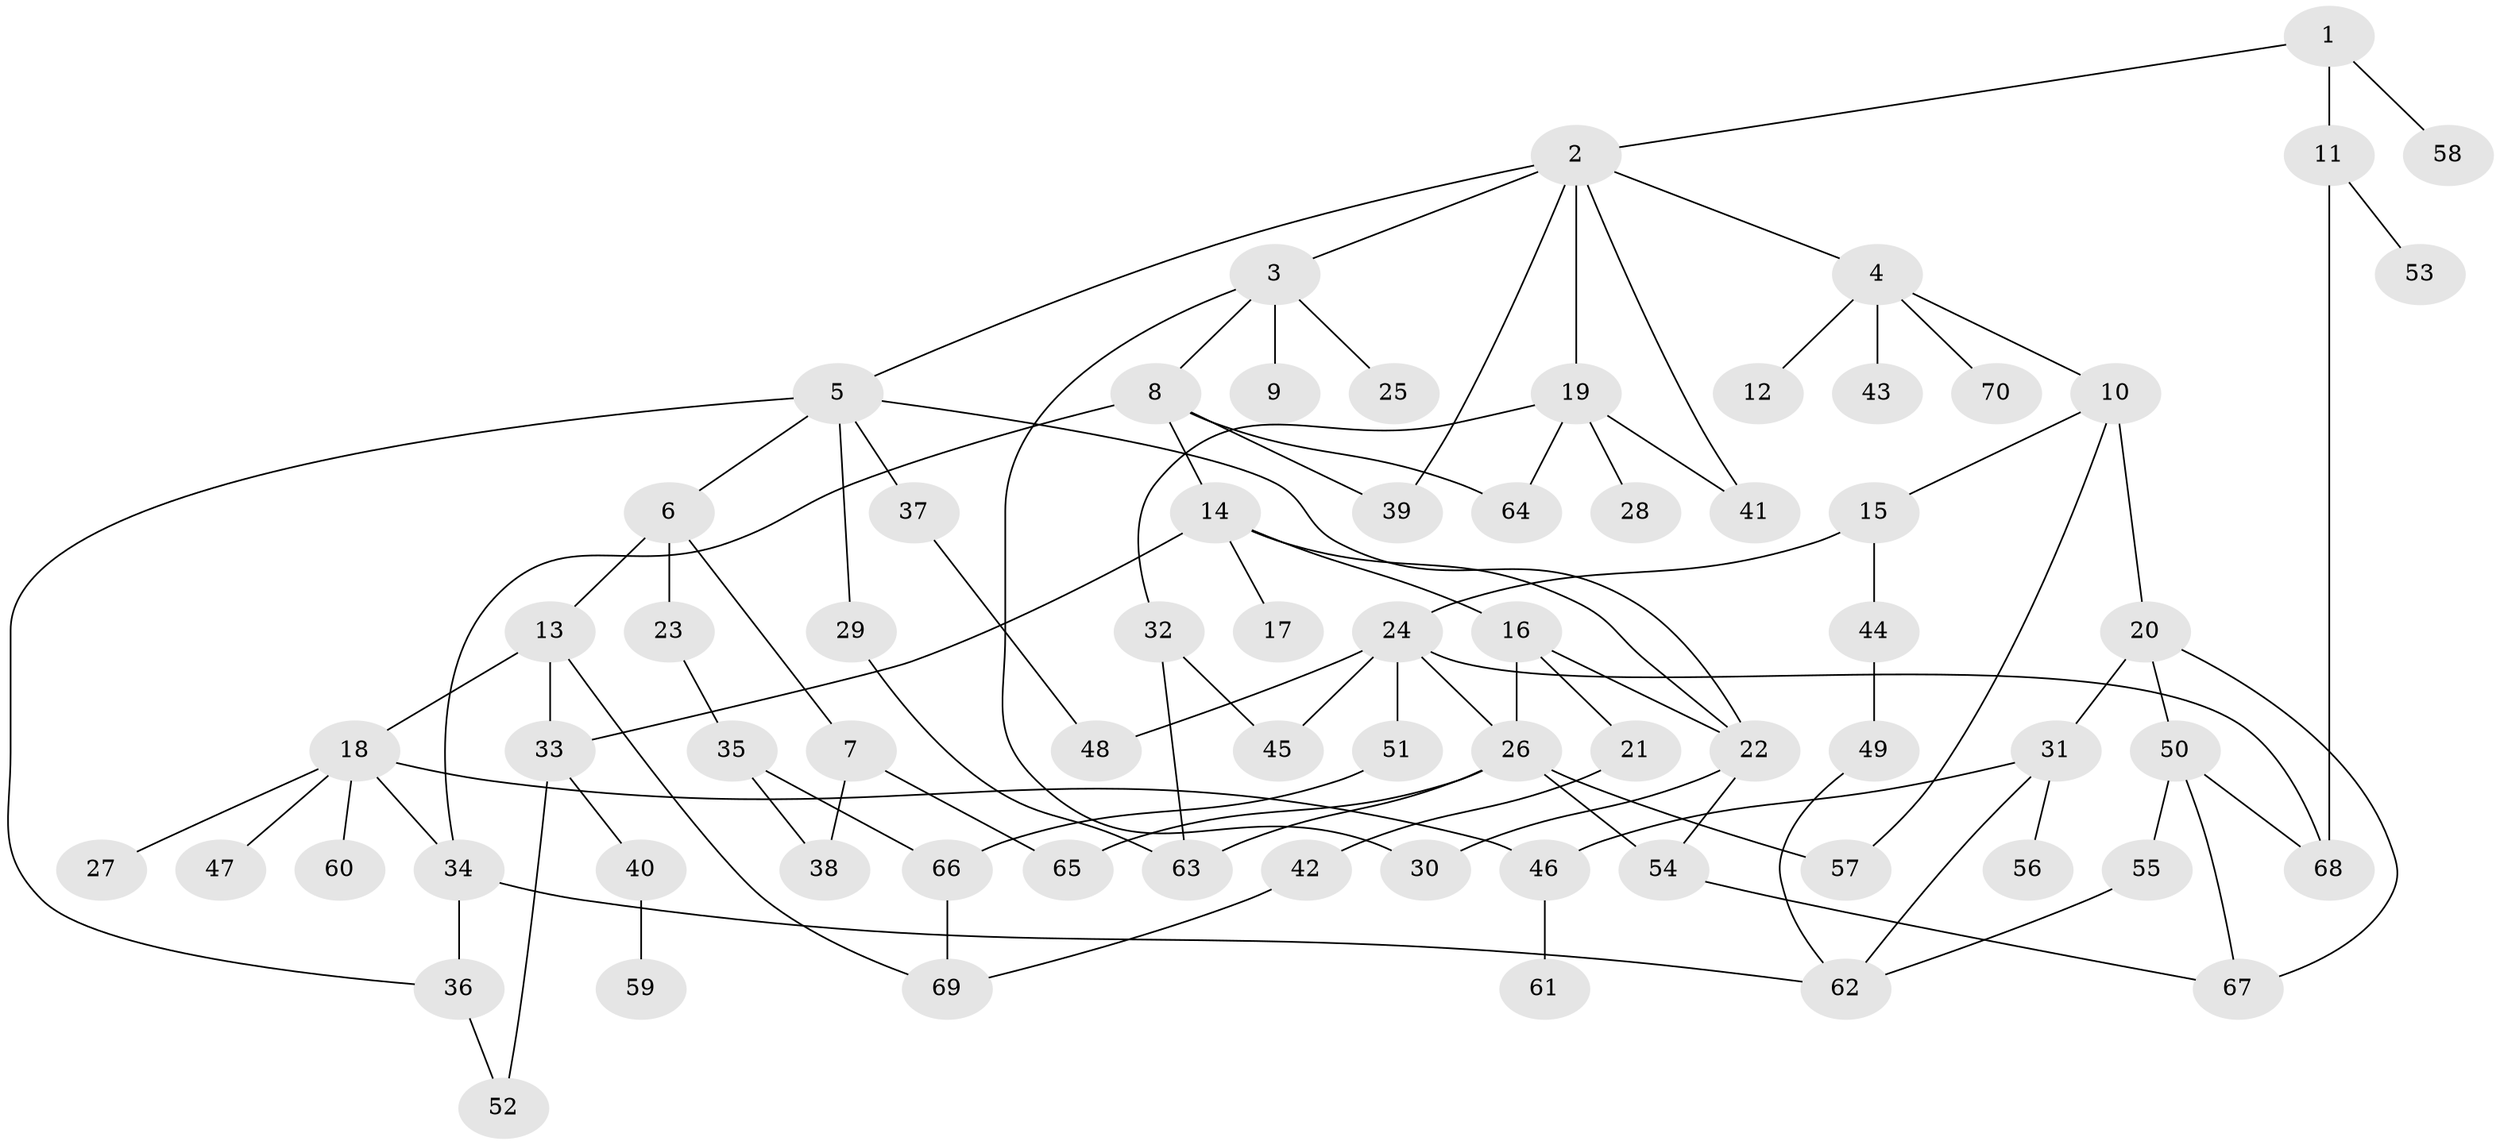 // coarse degree distribution, {4: 0.23255813953488372, 6: 0.11627906976744186, 5: 0.13953488372093023, 1: 0.23255813953488372, 2: 0.13953488372093023, 3: 0.13953488372093023}
// Generated by graph-tools (version 1.1) at 2025/23/03/03/25 07:23:32]
// undirected, 70 vertices, 99 edges
graph export_dot {
graph [start="1"]
  node [color=gray90,style=filled];
  1;
  2;
  3;
  4;
  5;
  6;
  7;
  8;
  9;
  10;
  11;
  12;
  13;
  14;
  15;
  16;
  17;
  18;
  19;
  20;
  21;
  22;
  23;
  24;
  25;
  26;
  27;
  28;
  29;
  30;
  31;
  32;
  33;
  34;
  35;
  36;
  37;
  38;
  39;
  40;
  41;
  42;
  43;
  44;
  45;
  46;
  47;
  48;
  49;
  50;
  51;
  52;
  53;
  54;
  55;
  56;
  57;
  58;
  59;
  60;
  61;
  62;
  63;
  64;
  65;
  66;
  67;
  68;
  69;
  70;
  1 -- 2;
  1 -- 11;
  1 -- 58;
  2 -- 3;
  2 -- 4;
  2 -- 5;
  2 -- 19;
  2 -- 41;
  2 -- 39;
  3 -- 8;
  3 -- 9;
  3 -- 25;
  3 -- 30;
  4 -- 10;
  4 -- 12;
  4 -- 43;
  4 -- 70;
  5 -- 6;
  5 -- 29;
  5 -- 37;
  5 -- 36;
  5 -- 22;
  6 -- 7;
  6 -- 13;
  6 -- 23;
  7 -- 65;
  7 -- 38;
  8 -- 14;
  8 -- 34;
  8 -- 39;
  8 -- 64;
  10 -- 15;
  10 -- 20;
  10 -- 57;
  11 -- 53;
  11 -- 68;
  13 -- 18;
  13 -- 33;
  13 -- 69;
  14 -- 16;
  14 -- 17;
  14 -- 22;
  14 -- 33;
  15 -- 24;
  15 -- 44;
  16 -- 21;
  16 -- 26;
  16 -- 22;
  18 -- 27;
  18 -- 47;
  18 -- 60;
  18 -- 46;
  18 -- 34;
  19 -- 28;
  19 -- 32;
  19 -- 41;
  19 -- 64;
  20 -- 31;
  20 -- 50;
  20 -- 67;
  21 -- 42;
  22 -- 54;
  22 -- 30;
  23 -- 35;
  24 -- 45;
  24 -- 48;
  24 -- 51;
  24 -- 68;
  24 -- 26;
  26 -- 57;
  26 -- 63;
  26 -- 54;
  26 -- 65;
  29 -- 63;
  31 -- 46;
  31 -- 56;
  31 -- 62;
  32 -- 63;
  32 -- 45;
  33 -- 40;
  33 -- 52;
  34 -- 36;
  34 -- 62;
  35 -- 38;
  35 -- 66;
  36 -- 52;
  37 -- 48;
  40 -- 59;
  42 -- 69;
  44 -- 49;
  46 -- 61;
  49 -- 62;
  50 -- 55;
  50 -- 67;
  50 -- 68;
  51 -- 66;
  54 -- 67;
  55 -- 62;
  66 -- 69;
}
